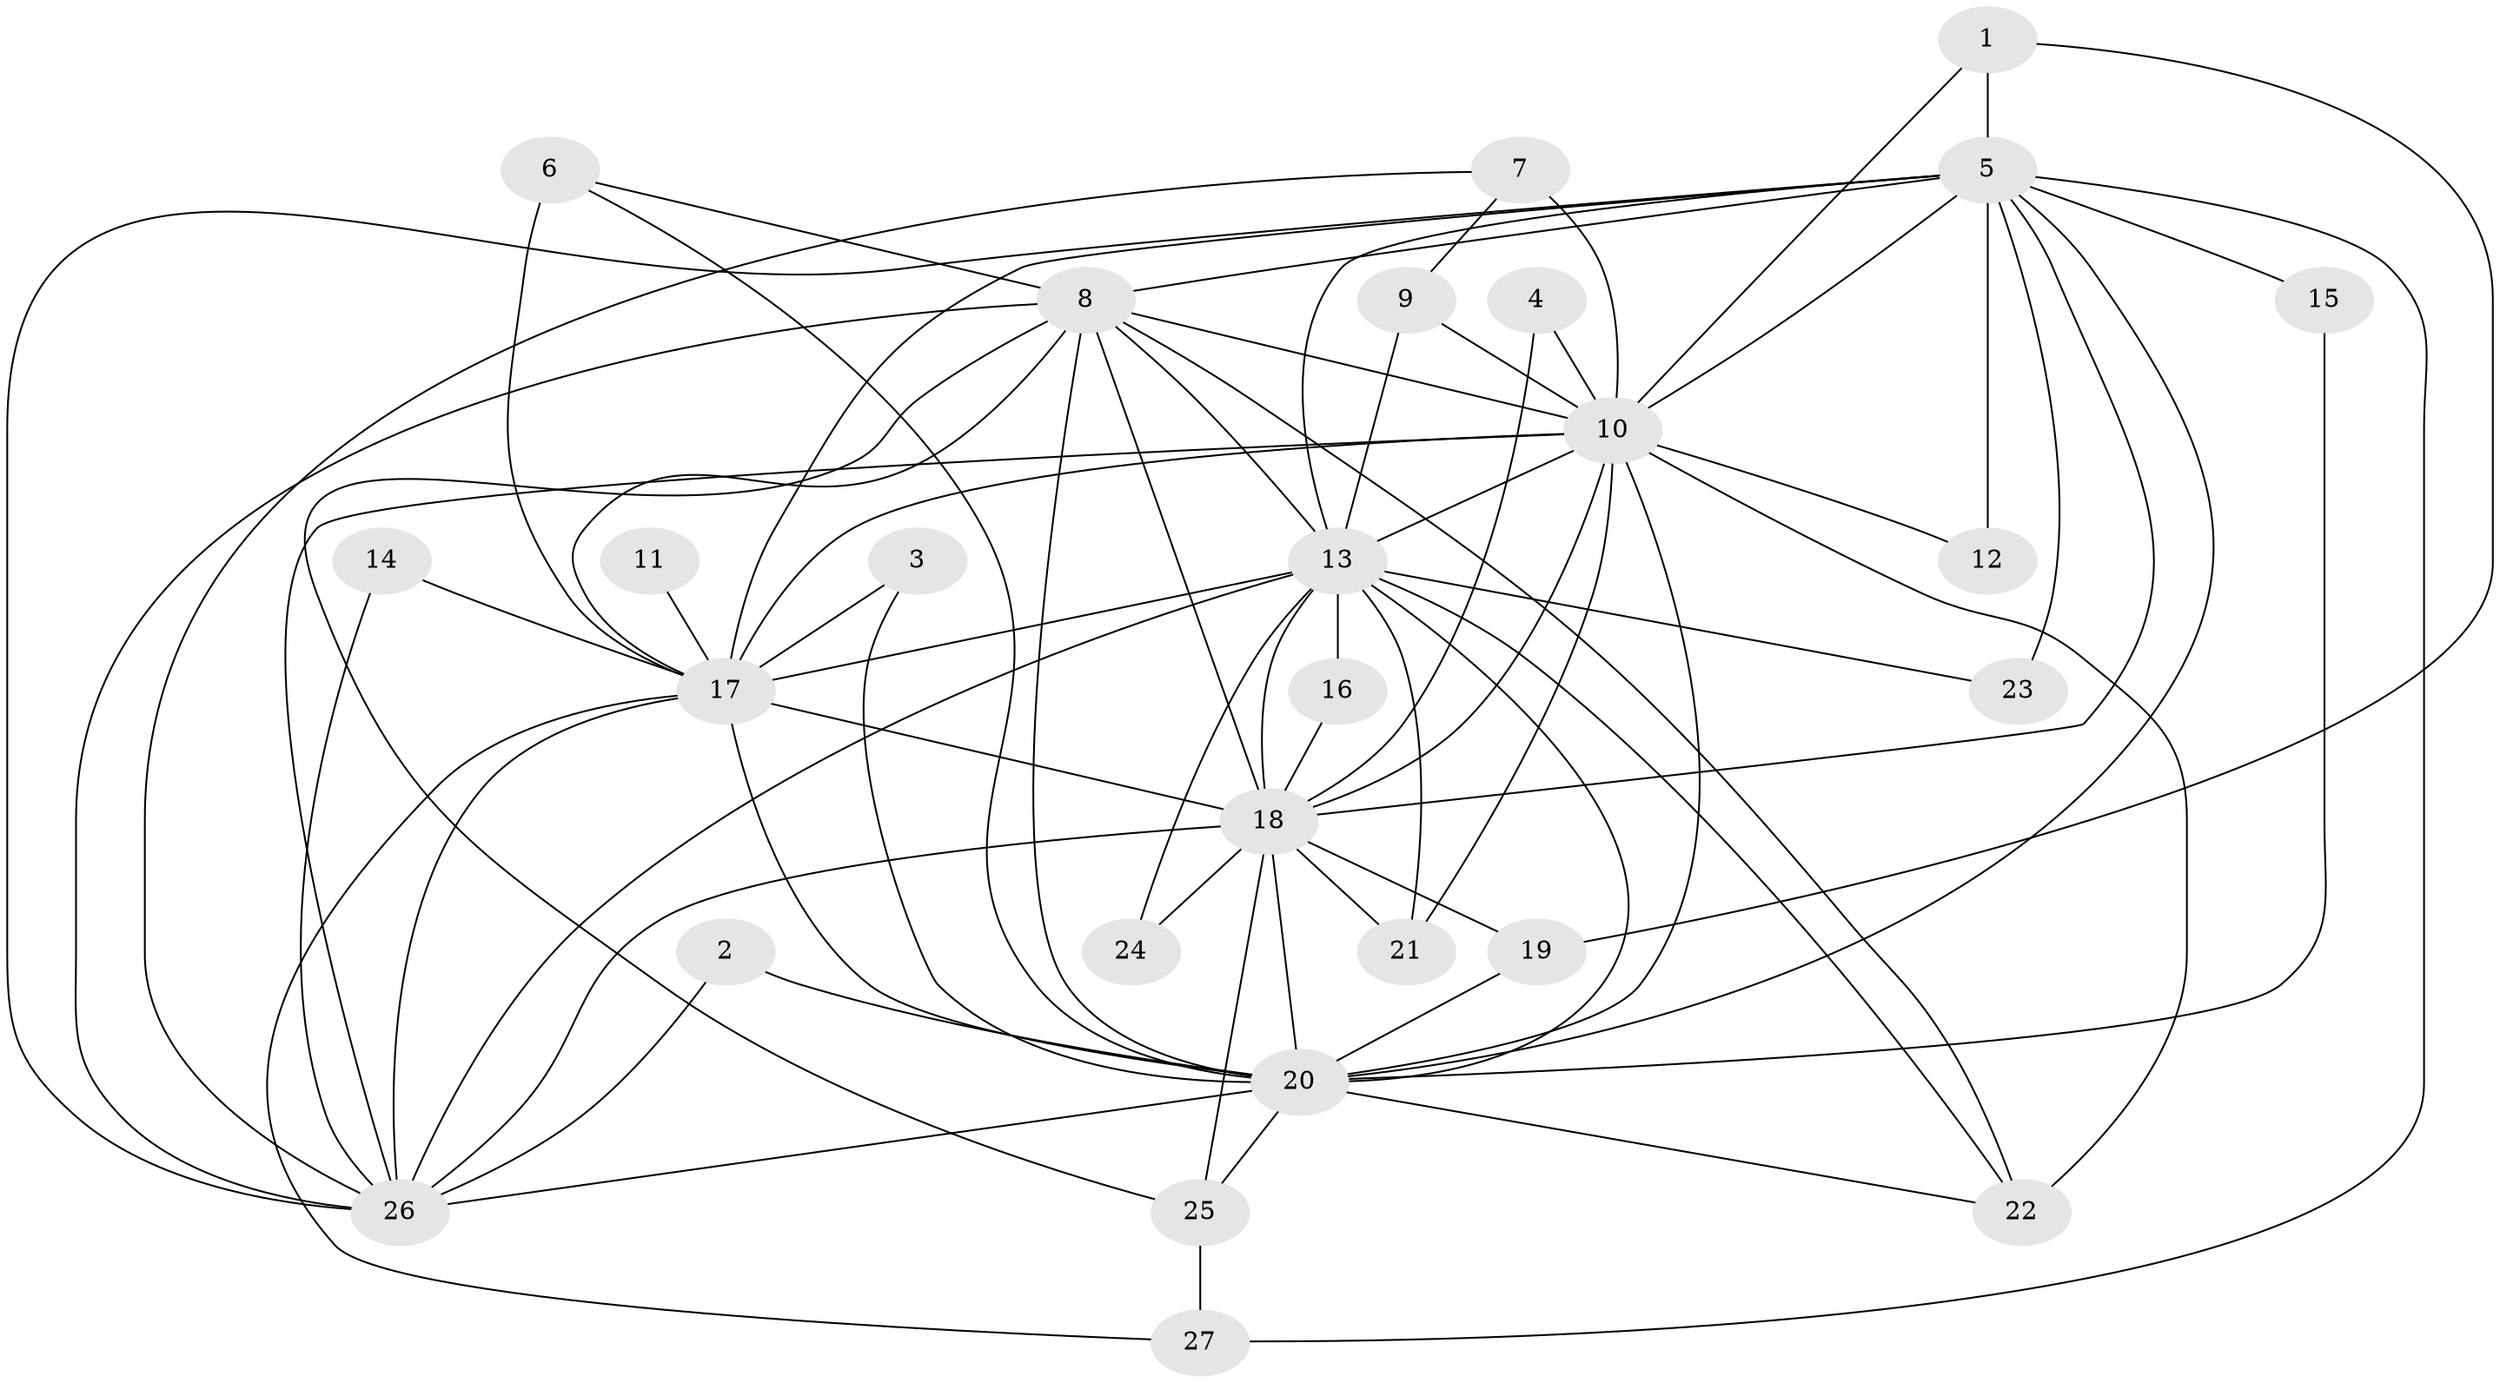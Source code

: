 // original degree distribution, {15: 0.018518518518518517, 13: 0.05555555555555555, 17: 0.018518518518518517, 14: 0.018518518518518517, 19: 0.018518518518518517, 21: 0.018518518518518517, 16: 0.037037037037037035, 3: 0.14814814814814814, 2: 0.5555555555555556, 4: 0.09259259259259259, 5: 0.018518518518518517}
// Generated by graph-tools (version 1.1) at 2025/49/03/09/25 03:49:28]
// undirected, 27 vertices, 73 edges
graph export_dot {
graph [start="1"]
  node [color=gray90,style=filled];
  1;
  2;
  3;
  4;
  5;
  6;
  7;
  8;
  9;
  10;
  11;
  12;
  13;
  14;
  15;
  16;
  17;
  18;
  19;
  20;
  21;
  22;
  23;
  24;
  25;
  26;
  27;
  1 -- 5 [weight=1.0];
  1 -- 10 [weight=1.0];
  1 -- 19 [weight=1.0];
  2 -- 20 [weight=1.0];
  2 -- 26 [weight=1.0];
  3 -- 17 [weight=1.0];
  3 -- 20 [weight=1.0];
  4 -- 10 [weight=1.0];
  4 -- 18 [weight=1.0];
  5 -- 8 [weight=1.0];
  5 -- 10 [weight=1.0];
  5 -- 12 [weight=2.0];
  5 -- 13 [weight=1.0];
  5 -- 15 [weight=2.0];
  5 -- 17 [weight=2.0];
  5 -- 18 [weight=1.0];
  5 -- 20 [weight=2.0];
  5 -- 23 [weight=1.0];
  5 -- 26 [weight=3.0];
  5 -- 27 [weight=1.0];
  6 -- 8 [weight=1.0];
  6 -- 17 [weight=1.0];
  6 -- 20 [weight=1.0];
  7 -- 9 [weight=1.0];
  7 -- 10 [weight=2.0];
  7 -- 26 [weight=1.0];
  8 -- 10 [weight=2.0];
  8 -- 13 [weight=1.0];
  8 -- 17 [weight=2.0];
  8 -- 18 [weight=1.0];
  8 -- 20 [weight=2.0];
  8 -- 22 [weight=1.0];
  8 -- 25 [weight=1.0];
  8 -- 26 [weight=1.0];
  9 -- 10 [weight=1.0];
  9 -- 13 [weight=1.0];
  10 -- 12 [weight=1.0];
  10 -- 13 [weight=3.0];
  10 -- 17 [weight=2.0];
  10 -- 18 [weight=1.0];
  10 -- 20 [weight=3.0];
  10 -- 21 [weight=1.0];
  10 -- 22 [weight=1.0];
  10 -- 26 [weight=1.0];
  11 -- 17 [weight=1.0];
  13 -- 16 [weight=1.0];
  13 -- 17 [weight=2.0];
  13 -- 18 [weight=3.0];
  13 -- 20 [weight=2.0];
  13 -- 21 [weight=1.0];
  13 -- 22 [weight=1.0];
  13 -- 23 [weight=1.0];
  13 -- 24 [weight=1.0];
  13 -- 26 [weight=1.0];
  14 -- 17 [weight=1.0];
  14 -- 26 [weight=1.0];
  15 -- 20 [weight=1.0];
  16 -- 18 [weight=1.0];
  17 -- 18 [weight=2.0];
  17 -- 20 [weight=5.0];
  17 -- 26 [weight=2.0];
  17 -- 27 [weight=1.0];
  18 -- 19 [weight=1.0];
  18 -- 20 [weight=3.0];
  18 -- 21 [weight=1.0];
  18 -- 24 [weight=1.0];
  18 -- 25 [weight=1.0];
  18 -- 26 [weight=1.0];
  19 -- 20 [weight=1.0];
  20 -- 22 [weight=1.0];
  20 -- 25 [weight=1.0];
  20 -- 26 [weight=2.0];
  25 -- 27 [weight=1.0];
}
